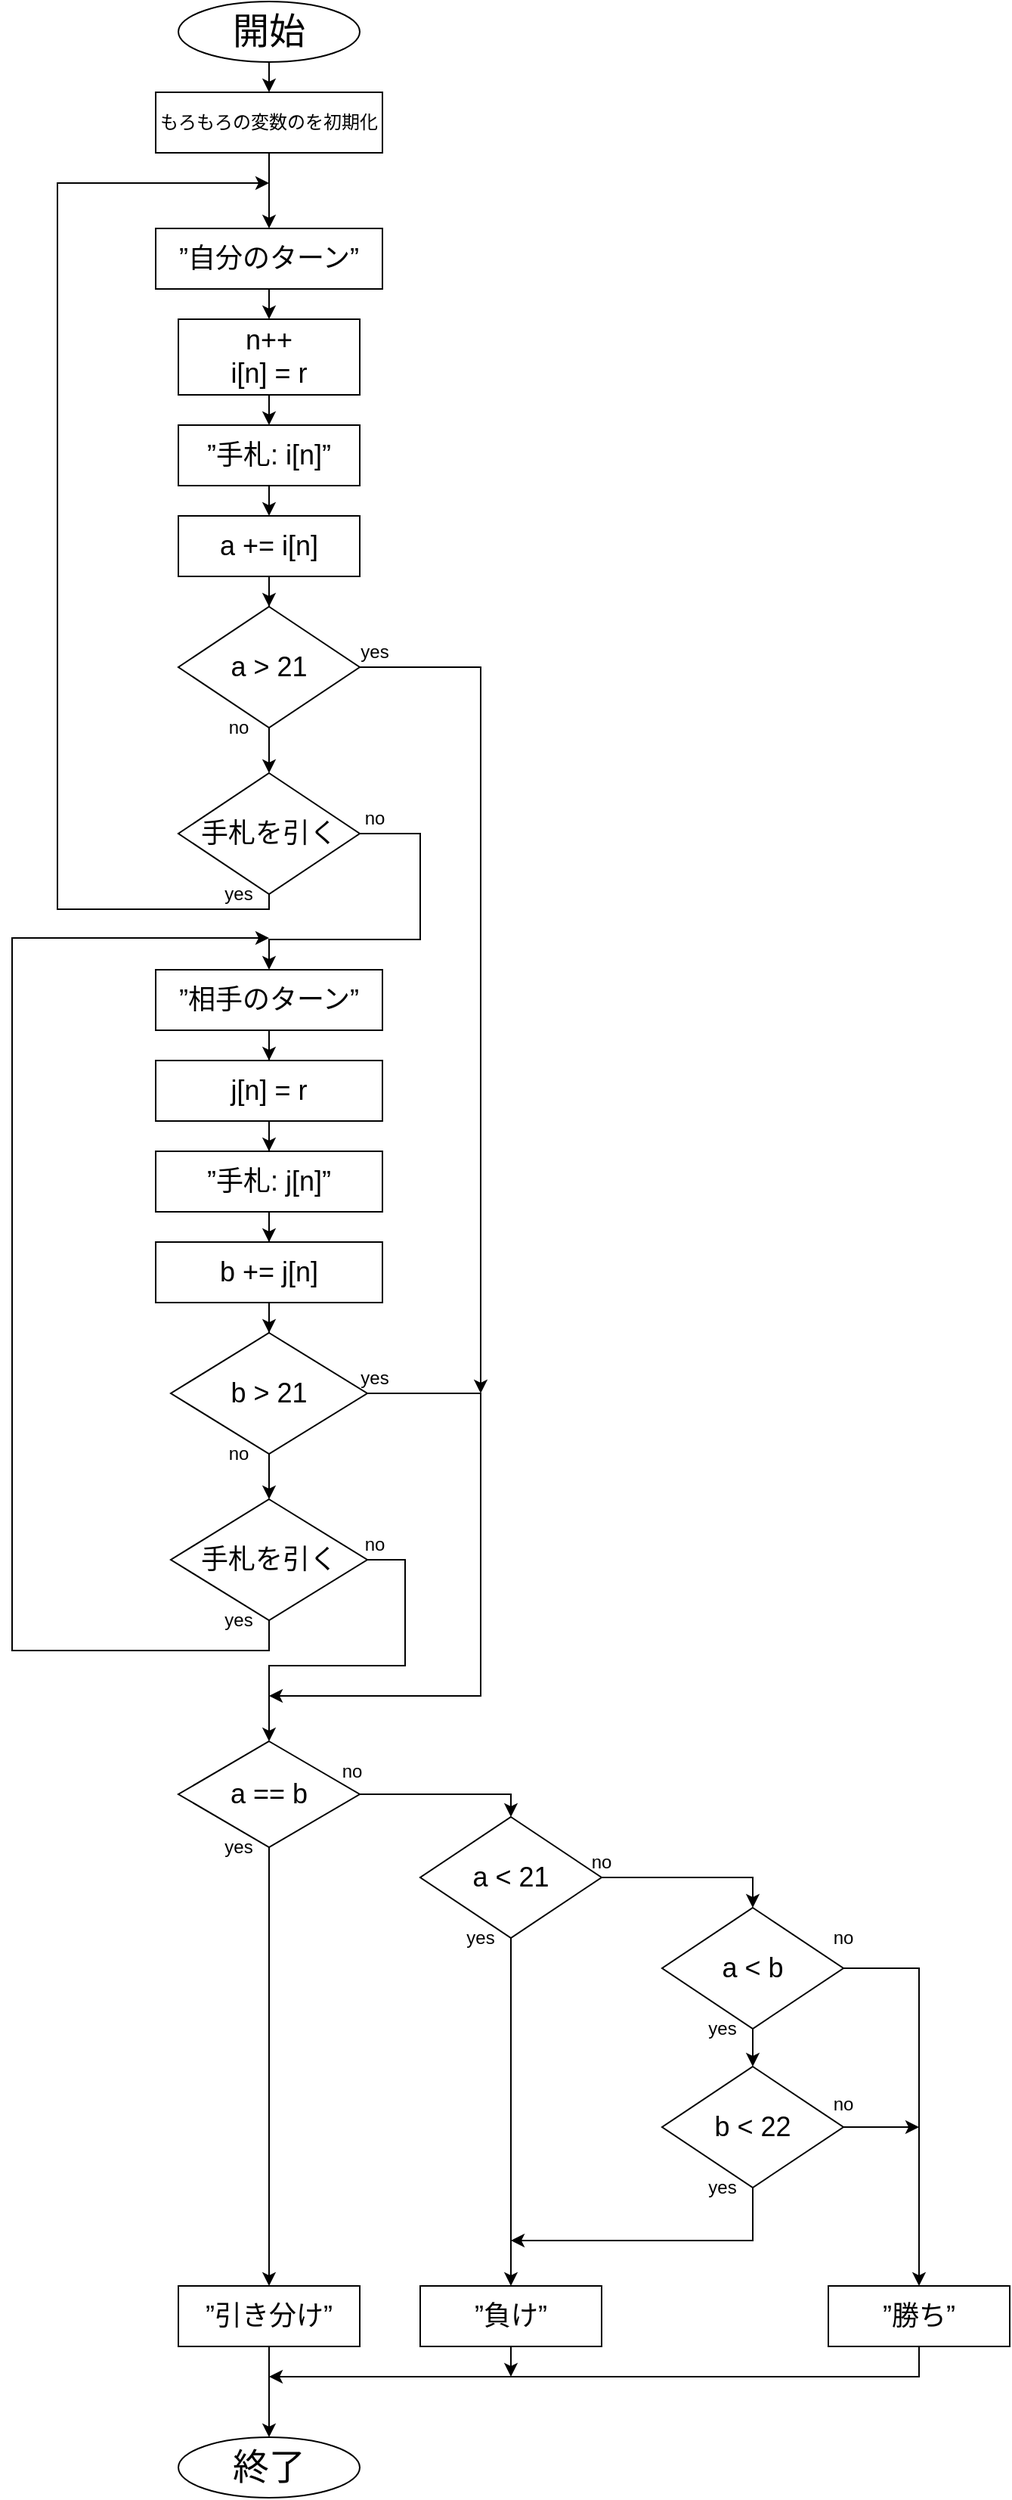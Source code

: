 <mxfile version="12.6.5" type="device"><diagram id="C5RBs43oDa-KdzZeNtuy" name="Page-1"><mxGraphModel dx="2907" dy="1977" grid="1" gridSize="10" guides="1" tooltips="1" connect="1" arrows="1" fold="1" page="1" pageScale="1" pageWidth="827" pageHeight="1169" math="0" shadow="0"><root><mxCell id="WIyWlLk6GJQsqaUBKTNV-0"/><mxCell id="WIyWlLk6GJQsqaUBKTNV-1" parent="WIyWlLk6GJQsqaUBKTNV-0"/><mxCell id="gmnQGb3UPhxN2n8Zs76p-1" value="&lt;font style=&quot;font-size: 24px&quot;&gt;開始&lt;/font&gt;" style="ellipse;whiteSpace=wrap;html=1;" parent="WIyWlLk6GJQsqaUBKTNV-1" vertex="1"><mxGeometry x="160" y="40" width="120" height="40" as="geometry"/></mxCell><mxCell id="gmnQGb3UPhxN2n8Zs76p-8" value="" style="endArrow=classic;html=1;entryX=0.5;entryY=0;entryDx=0;entryDy=0;exitX=0.5;exitY=1;exitDx=0;exitDy=0;" parent="WIyWlLk6GJQsqaUBKTNV-1" source="gmnQGb3UPhxN2n8Zs76p-1" target="gmnQGb3UPhxN2n8Zs76p-9" edge="1"><mxGeometry width="50" height="50" relative="1" as="geometry"><mxPoint x="80" y="90" as="sourcePoint"/><mxPoint x="220" y="120" as="targetPoint"/></mxGeometry></mxCell><mxCell id="gmnQGb3UPhxN2n8Zs76p-9" value="もろもろの変数のを初期化" style="rounded=0;whiteSpace=wrap;html=1;" parent="WIyWlLk6GJQsqaUBKTNV-1" vertex="1"><mxGeometry x="145" y="100" width="150" height="40" as="geometry"/></mxCell><mxCell id="gmnQGb3UPhxN2n8Zs76p-10" value="&lt;font style=&quot;font-size: 18px&quot;&gt;”自分のターン”&lt;/font&gt;" style="rounded=0;whiteSpace=wrap;html=1;" parent="WIyWlLk6GJQsqaUBKTNV-1" vertex="1"><mxGeometry x="145" y="190" width="150" height="40" as="geometry"/></mxCell><mxCell id="gmnQGb3UPhxN2n8Zs76p-11" value="" style="endArrow=classic;html=1;exitX=0.5;exitY=1;exitDx=0;exitDy=0;entryX=0.5;entryY=0;entryDx=0;entryDy=0;" parent="WIyWlLk6GJQsqaUBKTNV-1" source="gmnQGb3UPhxN2n8Zs76p-9" target="gmnQGb3UPhxN2n8Zs76p-10" edge="1"><mxGeometry width="50" height="50" relative="1" as="geometry"><mxPoint x="150" y="270" as="sourcePoint"/><mxPoint x="200" y="220" as="targetPoint"/></mxGeometry></mxCell><mxCell id="gmnQGb3UPhxN2n8Zs76p-13" value="&lt;font style=&quot;font-size: 18px&quot;&gt;n++&lt;br&gt;i[n] = r&lt;/font&gt;" style="rounded=0;whiteSpace=wrap;html=1;" parent="WIyWlLk6GJQsqaUBKTNV-1" vertex="1"><mxGeometry x="160" y="250" width="120" height="50" as="geometry"/></mxCell><mxCell id="gmnQGb3UPhxN2n8Zs76p-14" value="" style="endArrow=classic;html=1;exitX=0.5;exitY=1;exitDx=0;exitDy=0;entryX=0.5;entryY=0;entryDx=0;entryDy=0;" parent="WIyWlLk6GJQsqaUBKTNV-1" source="gmnQGb3UPhxN2n8Zs76p-10" target="gmnQGb3UPhxN2n8Zs76p-13" edge="1"><mxGeometry width="50" height="50" relative="1" as="geometry"><mxPoint x="150" y="360" as="sourcePoint"/><mxPoint x="200" y="310" as="targetPoint"/></mxGeometry></mxCell><mxCell id="gmnQGb3UPhxN2n8Zs76p-15" value="&lt;font style=&quot;font-size: 18px&quot;&gt;”手札: i[n]”&lt;/font&gt;" style="rounded=0;whiteSpace=wrap;html=1;" parent="WIyWlLk6GJQsqaUBKTNV-1" vertex="1"><mxGeometry x="160" y="320" width="120" height="40" as="geometry"/></mxCell><mxCell id="gmnQGb3UPhxN2n8Zs76p-16" value="" style="endArrow=classic;html=1;exitX=0.5;exitY=1;exitDx=0;exitDy=0;entryX=0.5;entryY=0;entryDx=0;entryDy=0;" parent="WIyWlLk6GJQsqaUBKTNV-1" source="gmnQGb3UPhxN2n8Zs76p-13" target="gmnQGb3UPhxN2n8Zs76p-15" edge="1"><mxGeometry width="50" height="50" relative="1" as="geometry"><mxPoint x="150" y="420" as="sourcePoint"/><mxPoint x="200" y="370" as="targetPoint"/></mxGeometry></mxCell><mxCell id="gmnQGb3UPhxN2n8Zs76p-22" value="" style="edgeStyle=orthogonalEdgeStyle;rounded=0;orthogonalLoop=1;jettySize=auto;html=1;entryX=0.5;entryY=0;entryDx=0;entryDy=0;" parent="WIyWlLk6GJQsqaUBKTNV-1" source="gmnQGb3UPhxN2n8Zs76p-17" target="gmnQGb3UPhxN2n8Zs76p-23" edge="1"><mxGeometry relative="1" as="geometry"><mxPoint x="220" y="490" as="targetPoint"/></mxGeometry></mxCell><mxCell id="gmnQGb3UPhxN2n8Zs76p-17" value="a += i[n]" style="rounded=0;whiteSpace=wrap;html=1;fontSize=18;" parent="WIyWlLk6GJQsqaUBKTNV-1" vertex="1"><mxGeometry x="160" y="380" width="120" height="40" as="geometry"/></mxCell><mxCell id="gmnQGb3UPhxN2n8Zs76p-20" value="" style="endArrow=classic;html=1;exitX=0.5;exitY=1;exitDx=0;exitDy=0;entryX=0.5;entryY=0;entryDx=0;entryDy=0;" parent="WIyWlLk6GJQsqaUBKTNV-1" source="gmnQGb3UPhxN2n8Zs76p-15" target="gmnQGb3UPhxN2n8Zs76p-17" edge="1"><mxGeometry width="50" height="50" relative="1" as="geometry"><mxPoint x="150" y="480" as="sourcePoint"/><mxPoint x="200" y="430" as="targetPoint"/></mxGeometry></mxCell><mxCell id="gmnQGb3UPhxN2n8Zs76p-27" value="" style="edgeStyle=orthogonalEdgeStyle;rounded=0;orthogonalLoop=1;jettySize=auto;html=1;" parent="WIyWlLk6GJQsqaUBKTNV-1" source="gmnQGb3UPhxN2n8Zs76p-23" target="gmnQGb3UPhxN2n8Zs76p-26" edge="1"><mxGeometry relative="1" as="geometry"/></mxCell><mxCell id="gmnQGb3UPhxN2n8Zs76p-59" value="" style="edgeStyle=orthogonalEdgeStyle;rounded=0;orthogonalLoop=1;jettySize=auto;html=1;" parent="WIyWlLk6GJQsqaUBKTNV-1" source="gmnQGb3UPhxN2n8Zs76p-23" edge="1"><mxGeometry relative="1" as="geometry"><mxPoint x="360" y="960" as="targetPoint"/><Array as="points"><mxPoint x="320" y="480"/><mxPoint x="320" y="480"/></Array></mxGeometry></mxCell><mxCell id="gmnQGb3UPhxN2n8Zs76p-23" value="&lt;font style=&quot;font-size: 18px&quot;&gt;a &amp;gt; 21&lt;/font&gt;" style="rhombus;whiteSpace=wrap;html=1;" parent="WIyWlLk6GJQsqaUBKTNV-1" vertex="1"><mxGeometry x="160" y="440" width="120" height="80" as="geometry"/></mxCell><mxCell id="gmnQGb3UPhxN2n8Zs76p-30" value="" style="edgeStyle=orthogonalEdgeStyle;rounded=0;orthogonalLoop=1;jettySize=auto;html=1;" parent="WIyWlLk6GJQsqaUBKTNV-1" source="gmnQGb3UPhxN2n8Zs76p-26" edge="1"><mxGeometry relative="1" as="geometry"><mxPoint x="220" y="160" as="targetPoint"/><Array as="points"><mxPoint x="220" y="640"/><mxPoint x="80" y="640"/><mxPoint x="80" y="160"/></Array></mxGeometry></mxCell><mxCell id="gmnQGb3UPhxN2n8Zs76p-33" value="" style="edgeStyle=orthogonalEdgeStyle;rounded=0;orthogonalLoop=1;jettySize=auto;html=1;entryX=0.5;entryY=0;entryDx=0;entryDy=0;" parent="WIyWlLk6GJQsqaUBKTNV-1" source="gmnQGb3UPhxN2n8Zs76p-26" target="gmnQGb3UPhxN2n8Zs76p-34" edge="1"><mxGeometry relative="1" as="geometry"><mxPoint x="220" y="660" as="targetPoint"/><Array as="points"><mxPoint x="320" y="590"/><mxPoint x="320" y="660"/><mxPoint x="220" y="660"/></Array></mxGeometry></mxCell><mxCell id="gmnQGb3UPhxN2n8Zs76p-26" value="&lt;span style=&quot;font-size: 18px&quot;&gt;手札を引く&lt;br&gt;&lt;/span&gt;" style="rhombus;whiteSpace=wrap;html=1;" parent="WIyWlLk6GJQsqaUBKTNV-1" vertex="1"><mxGeometry x="160" y="550" width="120" height="80" as="geometry"/></mxCell><mxCell id="gmnQGb3UPhxN2n8Zs76p-28" value="no" style="text;html=1;strokeColor=none;fillColor=none;align=center;verticalAlign=middle;whiteSpace=wrap;rounded=0;" parent="WIyWlLk6GJQsqaUBKTNV-1" vertex="1"><mxGeometry x="180" y="510" width="40" height="20" as="geometry"/></mxCell><mxCell id="gmnQGb3UPhxN2n8Zs76p-31" value="yes" style="text;html=1;strokeColor=none;fillColor=none;align=center;verticalAlign=middle;whiteSpace=wrap;rounded=0;" parent="WIyWlLk6GJQsqaUBKTNV-1" vertex="1"><mxGeometry x="180" y="620" width="40" height="20" as="geometry"/></mxCell><mxCell id="gmnQGb3UPhxN2n8Zs76p-37" value="" style="edgeStyle=orthogonalEdgeStyle;rounded=0;orthogonalLoop=1;jettySize=auto;html=1;" parent="WIyWlLk6GJQsqaUBKTNV-1" source="gmnQGb3UPhxN2n8Zs76p-34" target="gmnQGb3UPhxN2n8Zs76p-36" edge="1"><mxGeometry relative="1" as="geometry"/></mxCell><mxCell id="gmnQGb3UPhxN2n8Zs76p-34" value="&lt;font style=&quot;font-size: 18px&quot;&gt;”相手のターン”&lt;/font&gt;" style="rounded=0;whiteSpace=wrap;html=1;" parent="WIyWlLk6GJQsqaUBKTNV-1" vertex="1"><mxGeometry x="145" y="680" width="150" height="40" as="geometry"/></mxCell><mxCell id="gmnQGb3UPhxN2n8Zs76p-39" value="" style="edgeStyle=orthogonalEdgeStyle;rounded=0;orthogonalLoop=1;jettySize=auto;html=1;" parent="WIyWlLk6GJQsqaUBKTNV-1" source="gmnQGb3UPhxN2n8Zs76p-36" target="gmnQGb3UPhxN2n8Zs76p-38" edge="1"><mxGeometry relative="1" as="geometry"/></mxCell><mxCell id="gmnQGb3UPhxN2n8Zs76p-36" value="&lt;span style=&quot;font-size: 18px&quot;&gt;j[n] = r&lt;/span&gt;" style="rounded=0;whiteSpace=wrap;html=1;" parent="WIyWlLk6GJQsqaUBKTNV-1" vertex="1"><mxGeometry x="145" y="740" width="150" height="40" as="geometry"/></mxCell><mxCell id="gmnQGb3UPhxN2n8Zs76p-41" value="" style="edgeStyle=orthogonalEdgeStyle;rounded=0;orthogonalLoop=1;jettySize=auto;html=1;" parent="WIyWlLk6GJQsqaUBKTNV-1" source="gmnQGb3UPhxN2n8Zs76p-38" target="gmnQGb3UPhxN2n8Zs76p-40" edge="1"><mxGeometry relative="1" as="geometry"/></mxCell><mxCell id="gmnQGb3UPhxN2n8Zs76p-38" value="&lt;span style=&quot;font-size: 18px&quot;&gt;”手札: j[n]”&lt;/span&gt;" style="rounded=0;whiteSpace=wrap;html=1;" parent="WIyWlLk6GJQsqaUBKTNV-1" vertex="1"><mxGeometry x="145" y="800" width="150" height="40" as="geometry"/></mxCell><mxCell id="gmnQGb3UPhxN2n8Zs76p-43" value="" style="edgeStyle=orthogonalEdgeStyle;rounded=0;orthogonalLoop=1;jettySize=auto;html=1;entryX=0.5;entryY=0;entryDx=0;entryDy=0;" parent="WIyWlLk6GJQsqaUBKTNV-1" source="gmnQGb3UPhxN2n8Zs76p-40" target="gmnQGb3UPhxN2n8Zs76p-44" edge="1"><mxGeometry relative="1" as="geometry"><mxPoint x="220" y="980" as="targetPoint"/></mxGeometry></mxCell><mxCell id="gmnQGb3UPhxN2n8Zs76p-40" value="&lt;span style=&quot;font-size: 18px&quot;&gt;b += j[n]&lt;/span&gt;" style="rounded=0;whiteSpace=wrap;html=1;" parent="WIyWlLk6GJQsqaUBKTNV-1" vertex="1"><mxGeometry x="145" y="860" width="150" height="40" as="geometry"/></mxCell><mxCell id="gmnQGb3UPhxN2n8Zs76p-35" value="no" style="text;html=1;strokeColor=none;fillColor=none;align=center;verticalAlign=middle;whiteSpace=wrap;rounded=0;" parent="WIyWlLk6GJQsqaUBKTNV-1" vertex="1"><mxGeometry x="270" y="570" width="40" height="20" as="geometry"/></mxCell><mxCell id="gmnQGb3UPhxN2n8Zs76p-46" value="" style="edgeStyle=orthogonalEdgeStyle;rounded=0;orthogonalLoop=1;jettySize=auto;html=1;" parent="WIyWlLk6GJQsqaUBKTNV-1" source="gmnQGb3UPhxN2n8Zs76p-44" target="gmnQGb3UPhxN2n8Zs76p-45" edge="1"><mxGeometry relative="1" as="geometry"/></mxCell><mxCell id="gmnQGb3UPhxN2n8Zs76p-57" value="" style="edgeStyle=orthogonalEdgeStyle;rounded=0;orthogonalLoop=1;jettySize=auto;html=1;" parent="WIyWlLk6GJQsqaUBKTNV-1" source="gmnQGb3UPhxN2n8Zs76p-44" edge="1"><mxGeometry relative="1" as="geometry"><mxPoint x="220" y="1160" as="targetPoint"/><Array as="points"><mxPoint x="360" y="960"/><mxPoint x="360" y="1160"/></Array></mxGeometry></mxCell><mxCell id="gmnQGb3UPhxN2n8Zs76p-44" value="&lt;font style=&quot;font-size: 18px&quot;&gt;b &amp;gt; 21&lt;/font&gt;" style="rhombus;whiteSpace=wrap;html=1;" parent="WIyWlLk6GJQsqaUBKTNV-1" vertex="1"><mxGeometry x="155" y="920" width="130" height="80" as="geometry"/></mxCell><mxCell id="gmnQGb3UPhxN2n8Zs76p-48" value="" style="edgeStyle=orthogonalEdgeStyle;rounded=0;orthogonalLoop=1;jettySize=auto;html=1;" parent="WIyWlLk6GJQsqaUBKTNV-1" source="gmnQGb3UPhxN2n8Zs76p-45" edge="1"><mxGeometry relative="1" as="geometry"><mxPoint x="220" y="659" as="targetPoint"/><Array as="points"><mxPoint x="220" y="1130"/><mxPoint x="50" y="1130"/><mxPoint x="50" y="659"/></Array></mxGeometry></mxCell><mxCell id="gmnQGb3UPhxN2n8Zs76p-52" value="" style="edgeStyle=orthogonalEdgeStyle;rounded=0;orthogonalLoop=1;jettySize=auto;html=1;entryX=0.5;entryY=0;entryDx=0;entryDy=0;" parent="WIyWlLk6GJQsqaUBKTNV-1" source="gmnQGb3UPhxN2n8Zs76p-45" target="gmnQGb3UPhxN2n8Zs76p-53" edge="1"><mxGeometry relative="1" as="geometry"><mxPoint x="220" y="1180" as="targetPoint"/><Array as="points"><mxPoint x="310" y="1070"/><mxPoint x="310" y="1140"/><mxPoint x="220" y="1140"/></Array></mxGeometry></mxCell><mxCell id="gmnQGb3UPhxN2n8Zs76p-45" value="&lt;span style=&quot;font-size: 18px&quot;&gt;手札を引く&lt;/span&gt;" style="rhombus;whiteSpace=wrap;html=1;" parent="WIyWlLk6GJQsqaUBKTNV-1" vertex="1"><mxGeometry x="155" y="1030" width="130" height="80" as="geometry"/></mxCell><mxCell id="gmnQGb3UPhxN2n8Zs76p-49" value="yes" style="text;html=1;strokeColor=none;fillColor=none;align=center;verticalAlign=middle;whiteSpace=wrap;rounded=0;" parent="WIyWlLk6GJQsqaUBKTNV-1" vertex="1"><mxGeometry x="180" y="1100" width="40" height="20" as="geometry"/></mxCell><mxCell id="gmnQGb3UPhxN2n8Zs76p-50" value="no" style="text;html=1;strokeColor=none;fillColor=none;align=center;verticalAlign=middle;whiteSpace=wrap;rounded=0;" parent="WIyWlLk6GJQsqaUBKTNV-1" vertex="1"><mxGeometry x="180" y="990" width="40" height="20" as="geometry"/></mxCell><mxCell id="gmnQGb3UPhxN2n8Zs76p-67" value="" style="edgeStyle=orthogonalEdgeStyle;rounded=0;orthogonalLoop=1;jettySize=auto;html=1;entryX=0.5;entryY=0;entryDx=0;entryDy=0;" parent="WIyWlLk6GJQsqaUBKTNV-1" source="gmnQGb3UPhxN2n8Zs76p-53" target="gmnQGb3UPhxN2n8Zs76p-74" edge="1"><mxGeometry relative="1" as="geometry"><mxPoint x="220" y="1300" as="targetPoint"/></mxGeometry></mxCell><mxCell id="gmnQGb3UPhxN2n8Zs76p-70" value="" style="edgeStyle=orthogonalEdgeStyle;rounded=0;orthogonalLoop=1;jettySize=auto;html=1;entryX=0.5;entryY=0;entryDx=0;entryDy=0;" parent="WIyWlLk6GJQsqaUBKTNV-1" source="gmnQGb3UPhxN2n8Zs76p-53" target="gmnQGb3UPhxN2n8Zs76p-69" edge="1"><mxGeometry relative="1" as="geometry"><Array as="points"><mxPoint x="380" y="1225"/></Array></mxGeometry></mxCell><mxCell id="gmnQGb3UPhxN2n8Zs76p-53" value="&lt;span style=&quot;font-size: 18px&quot;&gt;a == b&lt;/span&gt;" style="rhombus;whiteSpace=wrap;html=1;" parent="WIyWlLk6GJQsqaUBKTNV-1" vertex="1"><mxGeometry x="160" y="1190" width="120" height="70" as="geometry"/></mxCell><mxCell id="gmnQGb3UPhxN2n8Zs76p-102" value="" style="edgeStyle=orthogonalEdgeStyle;rounded=0;orthogonalLoop=1;jettySize=auto;html=1;entryX=0.5;entryY=0;entryDx=0;entryDy=0;" parent="WIyWlLk6GJQsqaUBKTNV-1" source="gmnQGb3UPhxN2n8Zs76p-69" target="gmnQGb3UPhxN2n8Zs76p-118" edge="1"><mxGeometry relative="1" as="geometry"/></mxCell><mxCell id="gmnQGb3UPhxN2n8Zs76p-109" value="" style="edgeStyle=orthogonalEdgeStyle;rounded=0;orthogonalLoop=1;jettySize=auto;html=1;entryX=0.5;entryY=0;entryDx=0;entryDy=0;" parent="WIyWlLk6GJQsqaUBKTNV-1" source="gmnQGb3UPhxN2n8Zs76p-69" target="gmnQGb3UPhxN2n8Zs76p-129" edge="1"><mxGeometry relative="1" as="geometry"><mxPoint x="380" y="1459" as="targetPoint"/><Array as="points"/></mxGeometry></mxCell><mxCell id="gmnQGb3UPhxN2n8Zs76p-69" value="&lt;span style=&quot;font-size: 18px&quot;&gt;a &amp;lt; 21&lt;/span&gt;" style="rhombus;whiteSpace=wrap;html=1;" parent="WIyWlLk6GJQsqaUBKTNV-1" vertex="1"><mxGeometry x="320" y="1240" width="120" height="80" as="geometry"/></mxCell><mxCell id="gmnQGb3UPhxN2n8Zs76p-55" value="no" style="text;html=1;strokeColor=none;fillColor=none;align=center;verticalAlign=middle;whiteSpace=wrap;rounded=0;" parent="WIyWlLk6GJQsqaUBKTNV-1" vertex="1"><mxGeometry x="270" y="1050" width="40" height="20" as="geometry"/></mxCell><mxCell id="gmnQGb3UPhxN2n8Zs76p-60" value="yes" style="text;html=1;strokeColor=none;fillColor=none;align=center;verticalAlign=middle;whiteSpace=wrap;rounded=0;" parent="WIyWlLk6GJQsqaUBKTNV-1" vertex="1"><mxGeometry x="270" y="940" width="40" height="20" as="geometry"/></mxCell><mxCell id="gmnQGb3UPhxN2n8Zs76p-63" value="yes" style="text;html=1;strokeColor=none;fillColor=none;align=center;verticalAlign=middle;whiteSpace=wrap;rounded=0;" parent="WIyWlLk6GJQsqaUBKTNV-1" vertex="1"><mxGeometry x="270" y="460" width="40" height="20" as="geometry"/></mxCell><mxCell id="gmnQGb3UPhxN2n8Zs76p-68" value="yes" style="text;html=1;strokeColor=none;fillColor=none;align=center;verticalAlign=middle;whiteSpace=wrap;rounded=0;" parent="WIyWlLk6GJQsqaUBKTNV-1" vertex="1"><mxGeometry x="180" y="1250" width="40" height="20" as="geometry"/></mxCell><mxCell id="gmnQGb3UPhxN2n8Zs76p-71" value="no" style="text;html=1;strokeColor=none;fillColor=none;align=center;verticalAlign=middle;whiteSpace=wrap;rounded=0;" parent="WIyWlLk6GJQsqaUBKTNV-1" vertex="1"><mxGeometry x="255" y="1200" width="40" height="20" as="geometry"/></mxCell><mxCell id="gmnQGb3UPhxN2n8Zs76p-95" value="" style="edgeStyle=orthogonalEdgeStyle;rounded=0;orthogonalLoop=1;jettySize=auto;html=1;entryX=0.5;entryY=0;entryDx=0;entryDy=0;" parent="WIyWlLk6GJQsqaUBKTNV-1" source="gmnQGb3UPhxN2n8Zs76p-74" target="gmnQGb3UPhxN2n8Zs76p-96" edge="1"><mxGeometry relative="1" as="geometry"><mxPoint x="220" y="1660" as="targetPoint"/></mxGeometry></mxCell><mxCell id="gmnQGb3UPhxN2n8Zs76p-74" value="&lt;span style=&quot;font-size: 18px&quot;&gt;”引き分け”&lt;/span&gt;" style="rounded=0;whiteSpace=wrap;html=1;" parent="WIyWlLk6GJQsqaUBKTNV-1" vertex="1"><mxGeometry x="160" y="1550" width="120" height="40" as="geometry"/></mxCell><mxCell id="gmnQGb3UPhxN2n8Zs76p-98" value="" style="edgeStyle=orthogonalEdgeStyle;rounded=0;orthogonalLoop=1;jettySize=auto;html=1;exitX=0.5;exitY=1;exitDx=0;exitDy=0;" parent="WIyWlLk6GJQsqaUBKTNV-1" source="gmnQGb3UPhxN2n8Zs76p-77" edge="1"><mxGeometry relative="1" as="geometry"><mxPoint x="220" y="1610" as="targetPoint"/><Array as="points"><mxPoint x="650" y="1610"/></Array></mxGeometry></mxCell><mxCell id="gmnQGb3UPhxN2n8Zs76p-77" value="&lt;font style=&quot;font-size: 18px&quot;&gt;”勝ち”&lt;/font&gt;" style="rounded=0;whiteSpace=wrap;html=1;" parent="WIyWlLk6GJQsqaUBKTNV-1" vertex="1"><mxGeometry x="590" y="1550" width="120" height="40" as="geometry"/></mxCell><mxCell id="gmnQGb3UPhxN2n8Zs76p-88" value="yes" style="text;html=1;strokeColor=none;fillColor=none;align=center;verticalAlign=middle;whiteSpace=wrap;rounded=0;" parent="WIyWlLk6GJQsqaUBKTNV-1" vertex="1"><mxGeometry x="340" y="1310" width="40" height="20" as="geometry"/></mxCell><mxCell id="gmnQGb3UPhxN2n8Zs76p-91" value="no" style="text;html=1;strokeColor=none;fillColor=none;align=center;verticalAlign=middle;whiteSpace=wrap;rounded=0;" parent="WIyWlLk6GJQsqaUBKTNV-1" vertex="1"><mxGeometry x="420" y="1260" width="40" height="20" as="geometry"/></mxCell><mxCell id="gmnQGb3UPhxN2n8Zs76p-92" value="no" style="text;html=1;strokeColor=none;fillColor=none;align=center;verticalAlign=middle;whiteSpace=wrap;rounded=0;" parent="WIyWlLk6GJQsqaUBKTNV-1" vertex="1"><mxGeometry x="580" y="1420" width="40" height="20" as="geometry"/></mxCell><mxCell id="gmnQGb3UPhxN2n8Zs76p-93" value="yes" style="text;html=1;strokeColor=none;fillColor=none;align=center;verticalAlign=middle;whiteSpace=wrap;rounded=0;" parent="WIyWlLk6GJQsqaUBKTNV-1" vertex="1"><mxGeometry x="500" y="1470" width="40" height="30" as="geometry"/></mxCell><mxCell id="gmnQGb3UPhxN2n8Zs76p-96" value="&lt;font style=&quot;font-size: 24px&quot;&gt;終了&lt;/font&gt;" style="ellipse;whiteSpace=wrap;html=1;" parent="WIyWlLk6GJQsqaUBKTNV-1" vertex="1"><mxGeometry x="160" y="1650" width="120" height="40" as="geometry"/></mxCell><mxCell id="gmnQGb3UPhxN2n8Zs76p-123" value="" style="edgeStyle=orthogonalEdgeStyle;rounded=0;orthogonalLoop=1;jettySize=auto;html=1;entryX=0.5;entryY=0;entryDx=0;entryDy=0;" parent="WIyWlLk6GJQsqaUBKTNV-1" source="gmnQGb3UPhxN2n8Zs76p-118" target="gmnQGb3UPhxN2n8Zs76p-77" edge="1"><mxGeometry relative="1" as="geometry"><mxPoint x="700" y="1440" as="targetPoint"/><Array as="points"><mxPoint x="650" y="1340"/></Array></mxGeometry></mxCell><mxCell id="gmnQGb3UPhxN2n8Zs76p-134" value="" style="edgeStyle=orthogonalEdgeStyle;rounded=0;orthogonalLoop=1;jettySize=auto;html=1;" parent="WIyWlLk6GJQsqaUBKTNV-1" source="gmnQGb3UPhxN2n8Zs76p-118" target="gmnQGb3UPhxN2n8Zs76p-133" edge="1"><mxGeometry relative="1" as="geometry"/></mxCell><mxCell id="gmnQGb3UPhxN2n8Zs76p-118" value="&lt;span style=&quot;font-size: 18px&quot;&gt;a &amp;lt; b&lt;/span&gt;" style="rhombus;whiteSpace=wrap;html=1;" parent="WIyWlLk6GJQsqaUBKTNV-1" vertex="1"><mxGeometry x="480" y="1300" width="120" height="80" as="geometry"/></mxCell><mxCell id="gmnQGb3UPhxN2n8Zs76p-137" value="" style="edgeStyle=orthogonalEdgeStyle;rounded=0;orthogonalLoop=1;jettySize=auto;html=1;" parent="WIyWlLk6GJQsqaUBKTNV-1" source="gmnQGb3UPhxN2n8Zs76p-133" edge="1"><mxGeometry relative="1" as="geometry"><mxPoint x="380" y="1520" as="targetPoint"/><Array as="points"><mxPoint x="540" y="1520"/></Array></mxGeometry></mxCell><mxCell id="gmnQGb3UPhxN2n8Zs76p-139" value="" style="edgeStyle=orthogonalEdgeStyle;rounded=0;orthogonalLoop=1;jettySize=auto;html=1;" parent="WIyWlLk6GJQsqaUBKTNV-1" source="gmnQGb3UPhxN2n8Zs76p-133" edge="1"><mxGeometry relative="1" as="geometry"><mxPoint x="650" y="1445" as="targetPoint"/></mxGeometry></mxCell><mxCell id="gmnQGb3UPhxN2n8Zs76p-133" value="&lt;span style=&quot;font-size: 18px&quot;&gt;b &amp;lt; 22&lt;/span&gt;" style="rhombus;whiteSpace=wrap;html=1;" parent="WIyWlLk6GJQsqaUBKTNV-1" vertex="1"><mxGeometry x="480" y="1405" width="120" height="80" as="geometry"/></mxCell><mxCell id="gmnQGb3UPhxN2n8Zs76p-127" value="no" style="text;html=1;strokeColor=none;fillColor=none;align=center;verticalAlign=middle;whiteSpace=wrap;rounded=0;" parent="WIyWlLk6GJQsqaUBKTNV-1" vertex="1"><mxGeometry x="580" y="1310" width="40" height="20" as="geometry"/></mxCell><mxCell id="gmnQGb3UPhxN2n8Zs76p-128" value="yes" style="text;html=1;strokeColor=none;fillColor=none;align=center;verticalAlign=middle;whiteSpace=wrap;rounded=0;" parent="WIyWlLk6GJQsqaUBKTNV-1" vertex="1"><mxGeometry x="500" y="1370" width="40" height="20" as="geometry"/></mxCell><mxCell id="gmnQGb3UPhxN2n8Zs76p-141" value="" style="edgeStyle=orthogonalEdgeStyle;rounded=0;orthogonalLoop=1;jettySize=auto;html=1;" parent="WIyWlLk6GJQsqaUBKTNV-1" source="gmnQGb3UPhxN2n8Zs76p-129" edge="1"><mxGeometry relative="1" as="geometry"><mxPoint x="380" y="1610" as="targetPoint"/></mxGeometry></mxCell><mxCell id="gmnQGb3UPhxN2n8Zs76p-129" value="&lt;font style=&quot;font-size: 18px&quot;&gt;”負け”&lt;/font&gt;" style="rounded=0;whiteSpace=wrap;html=1;" parent="WIyWlLk6GJQsqaUBKTNV-1" vertex="1"><mxGeometry x="320" y="1550" width="120" height="40" as="geometry"/></mxCell></root></mxGraphModel></diagram></mxfile>